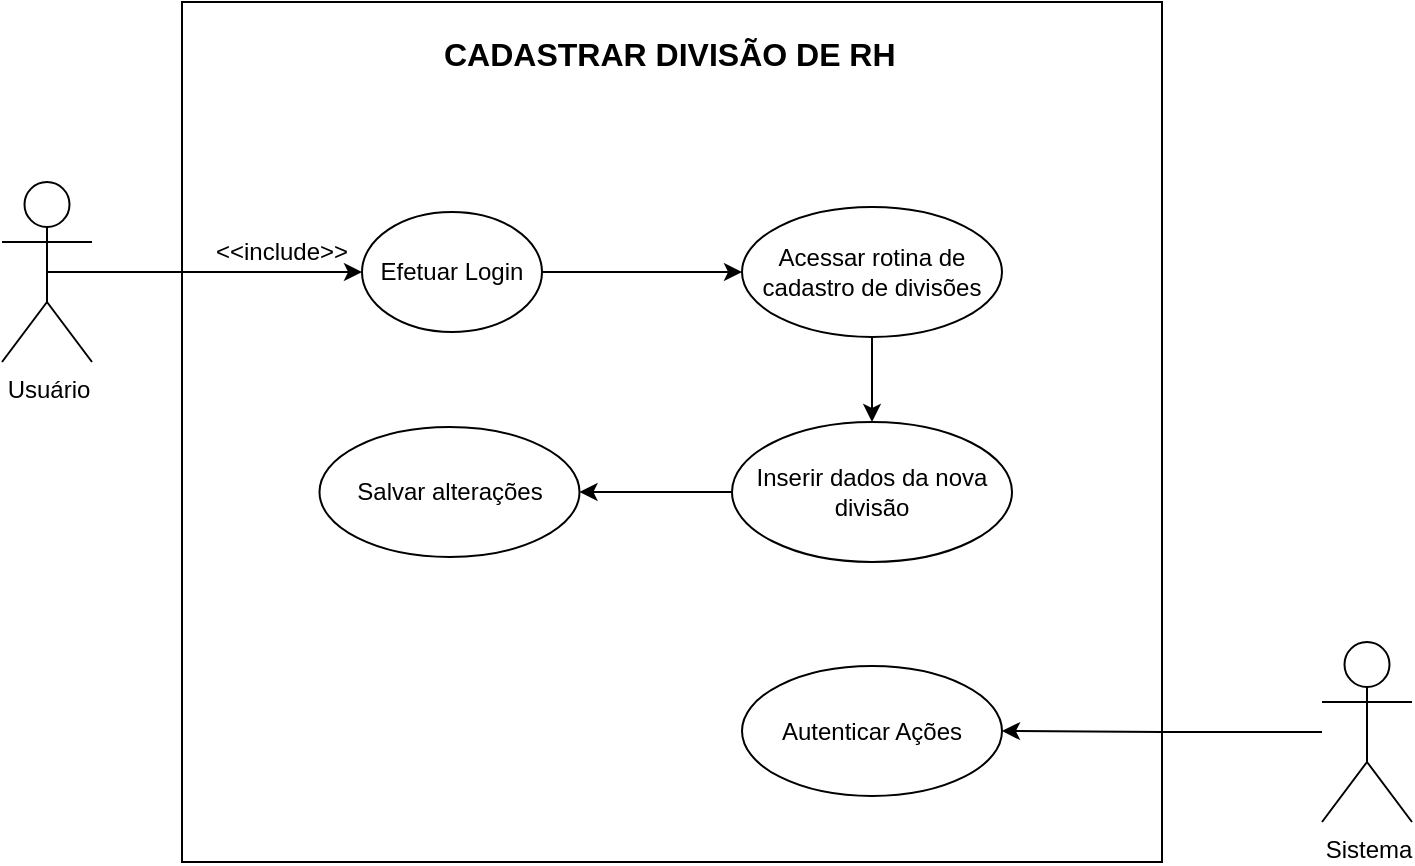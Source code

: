 <mxfile version="21.6.8" type="google">
  <diagram name="Página-1" id="tu_41fJogd_LxWNCEoEd">
    <mxGraphModel grid="1" page="1" gridSize="10" guides="1" tooltips="1" connect="1" arrows="1" fold="1" pageScale="1" pageWidth="827" pageHeight="1169" math="0" shadow="0">
      <root>
        <mxCell id="0" />
        <mxCell id="1" parent="0" />
        <mxCell id="WzqL1yHqt6T1sU3vmbZm-1" value="" style="rounded=0;whiteSpace=wrap;html=1;" vertex="1" parent="1">
          <mxGeometry x="110" y="220" width="490" height="430" as="geometry" />
        </mxCell>
        <mxCell id="WzqL1yHqt6T1sU3vmbZm-7" style="edgeStyle=orthogonalEdgeStyle;rounded=0;orthogonalLoop=1;jettySize=auto;html=1;exitX=0.5;exitY=0.5;exitDx=0;exitDy=0;exitPerimeter=0;entryX=0;entryY=0.5;entryDx=0;entryDy=0;" edge="1" parent="1" source="WzqL1yHqt6T1sU3vmbZm-2" target="WzqL1yHqt6T1sU3vmbZm-6">
          <mxGeometry relative="1" as="geometry" />
        </mxCell>
        <mxCell id="WzqL1yHqt6T1sU3vmbZm-2" value="Usuário" style="shape=umlActor;verticalLabelPosition=bottom;verticalAlign=top;html=1;outlineConnect=0;" vertex="1" parent="1">
          <mxGeometry x="20" y="310" width="45" height="90" as="geometry" />
        </mxCell>
        <mxCell id="WzqL1yHqt6T1sU3vmbZm-16" style="edgeStyle=orthogonalEdgeStyle;rounded=0;orthogonalLoop=1;jettySize=auto;html=1;entryX=1;entryY=0.5;entryDx=0;entryDy=0;" edge="1" parent="1" source="WzqL1yHqt6T1sU3vmbZm-3" target="WzqL1yHqt6T1sU3vmbZm-15">
          <mxGeometry relative="1" as="geometry" />
        </mxCell>
        <mxCell id="WzqL1yHqt6T1sU3vmbZm-3" value="Sistema" style="shape=umlActor;verticalLabelPosition=bottom;verticalAlign=top;html=1;outlineConnect=0;" vertex="1" parent="1">
          <mxGeometry x="680" y="540" width="45" height="90" as="geometry" />
        </mxCell>
        <mxCell id="WzqL1yHqt6T1sU3vmbZm-5" value="CADASTRAR DIVISÃO DE RH" style="text;whiteSpace=wrap;fontStyle=1;fontSize=16;" vertex="1" parent="1">
          <mxGeometry x="238.75" y="230" width="232.5" height="40" as="geometry" />
        </mxCell>
        <mxCell id="WzqL1yHqt6T1sU3vmbZm-10" style="edgeStyle=orthogonalEdgeStyle;rounded=0;orthogonalLoop=1;jettySize=auto;html=1;exitX=1;exitY=0.5;exitDx=0;exitDy=0;" edge="1" parent="1" source="WzqL1yHqt6T1sU3vmbZm-6" target="WzqL1yHqt6T1sU3vmbZm-9">
          <mxGeometry relative="1" as="geometry" />
        </mxCell>
        <mxCell id="WzqL1yHqt6T1sU3vmbZm-6" value="Efetuar Login" style="ellipse;whiteSpace=wrap;html=1;" vertex="1" parent="1">
          <mxGeometry x="200" y="325" width="90" height="60" as="geometry" />
        </mxCell>
        <mxCell id="WzqL1yHqt6T1sU3vmbZm-8" value="&amp;lt;&amp;lt;include&amp;gt;&amp;gt;" style="text;html=1;strokeColor=none;fillColor=none;align=center;verticalAlign=middle;whiteSpace=wrap;rounded=0;" vertex="1" parent="1">
          <mxGeometry x="130" y="330" width="60" height="30" as="geometry" />
        </mxCell>
        <mxCell id="WzqL1yHqt6T1sU3vmbZm-12" style="edgeStyle=orthogonalEdgeStyle;rounded=0;orthogonalLoop=1;jettySize=auto;html=1;exitX=0.5;exitY=1;exitDx=0;exitDy=0;" edge="1" parent="1" source="WzqL1yHqt6T1sU3vmbZm-9" target="WzqL1yHqt6T1sU3vmbZm-11">
          <mxGeometry relative="1" as="geometry" />
        </mxCell>
        <mxCell id="WzqL1yHqt6T1sU3vmbZm-9" value="Acessar rotina de cadastro de divisões" style="ellipse;whiteSpace=wrap;html=1;" vertex="1" parent="1">
          <mxGeometry x="390" y="322.5" width="130" height="65" as="geometry" />
        </mxCell>
        <mxCell id="WzqL1yHqt6T1sU3vmbZm-14" style="edgeStyle=orthogonalEdgeStyle;rounded=0;orthogonalLoop=1;jettySize=auto;html=1;entryX=1;entryY=0.5;entryDx=0;entryDy=0;" edge="1" parent="1" source="WzqL1yHqt6T1sU3vmbZm-11" target="WzqL1yHqt6T1sU3vmbZm-13">
          <mxGeometry relative="1" as="geometry" />
        </mxCell>
        <mxCell id="WzqL1yHqt6T1sU3vmbZm-11" value="Inserir dados da nova divisão" style="ellipse;whiteSpace=wrap;html=1;" vertex="1" parent="1">
          <mxGeometry x="385" y="430" width="140" height="70" as="geometry" />
        </mxCell>
        <mxCell id="WzqL1yHqt6T1sU3vmbZm-13" value="Salvar alterações" style="ellipse;whiteSpace=wrap;html=1;" vertex="1" parent="1">
          <mxGeometry x="178.75" y="432.5" width="130" height="65" as="geometry" />
        </mxCell>
        <mxCell id="WzqL1yHqt6T1sU3vmbZm-15" value="Autenticar Ações" style="ellipse;whiteSpace=wrap;html=1;" vertex="1" parent="1">
          <mxGeometry x="390" y="552" width="130" height="65" as="geometry" />
        </mxCell>
      </root>
    </mxGraphModel>
  </diagram>
</mxfile>
